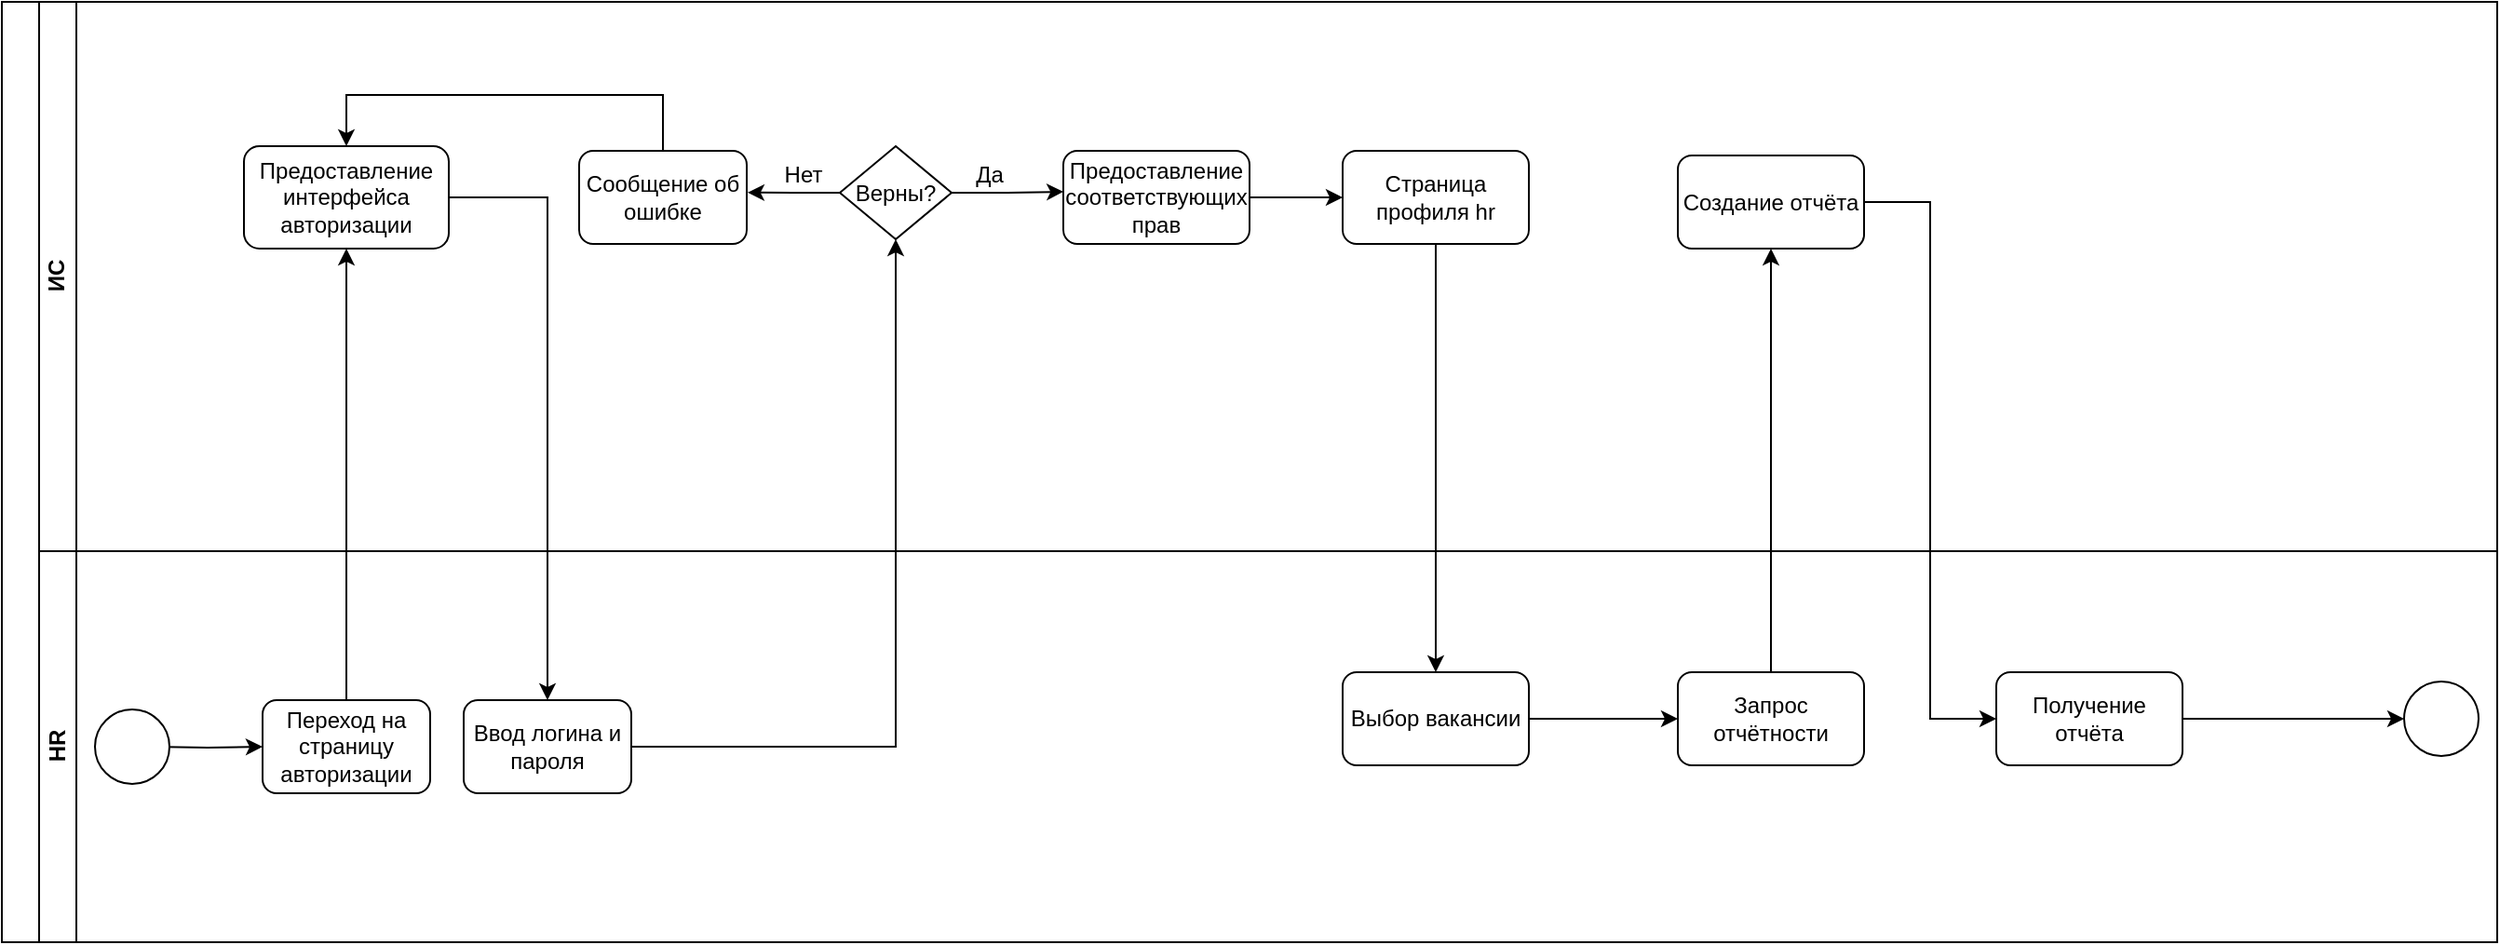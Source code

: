 <mxfile version="27.1.3">
  <diagram id="prtHgNgQTEPvFCAcTncT" name="Page-1">
    <mxGraphModel dx="1219" dy="1917" grid="1" gridSize="10" guides="1" tooltips="1" connect="1" arrows="1" fold="1" page="1" pageScale="1" pageWidth="827" pageHeight="1169" math="0" shadow="0">
      <root>
        <mxCell id="0" />
        <mxCell id="1" parent="0" />
        <mxCell id="dNxyNK7c78bLwvsdeMH5-19" value="" style="swimlane;html=1;childLayout=stackLayout;resizeParent=1;resizeParentMax=0;horizontal=0;startSize=20;horizontalStack=0;" parent="1" vertex="1">
          <mxGeometry x="120" y="-20" width="1340" height="505" as="geometry">
            <mxRectangle x="120" y="120" width="40" height="50" as="alternateBounds" />
          </mxGeometry>
        </mxCell>
        <mxCell id="HvoWI6OGCxwj3gX3Fiqv-7" style="edgeStyle=orthogonalEdgeStyle;rounded=0;orthogonalLoop=1;jettySize=auto;html=1;" parent="dNxyNK7c78bLwvsdeMH5-19" source="HvoWI6OGCxwj3gX3Fiqv-4" target="HvoWI6OGCxwj3gX3Fiqv-6" edge="1">
          <mxGeometry relative="1" as="geometry" />
        </mxCell>
        <mxCell id="HvoWI6OGCxwj3gX3Fiqv-9" style="edgeStyle=orthogonalEdgeStyle;rounded=0;orthogonalLoop=1;jettySize=auto;html=1;entryX=0.5;entryY=1;entryDx=0;entryDy=0;" parent="dNxyNK7c78bLwvsdeMH5-19" source="HvoWI6OGCxwj3gX3Fiqv-6" target="HvoWI6OGCxwj3gX3Fiqv-8" edge="1">
          <mxGeometry relative="1" as="geometry" />
        </mxCell>
        <mxCell id="dNxyNK7c78bLwvsdeMH5-20" value="ИС" style="swimlane;html=1;startSize=20;horizontal=0;" parent="dNxyNK7c78bLwvsdeMH5-19" vertex="1">
          <mxGeometry x="20" width="1320" height="295" as="geometry" />
        </mxCell>
        <mxCell id="HvoWI6OGCxwj3gX3Fiqv-4" value="Предоставление интерфейса авторизации" style="rounded=1;whiteSpace=wrap;html=1;" parent="dNxyNK7c78bLwvsdeMH5-20" vertex="1">
          <mxGeometry x="110" y="77.5" width="110" height="55" as="geometry" />
        </mxCell>
        <mxCell id="HvoWI6OGCxwj3gX3Fiqv-8" value="Верны?" style="rhombus;whiteSpace=wrap;html=1;" parent="dNxyNK7c78bLwvsdeMH5-20" vertex="1">
          <mxGeometry x="430" y="77.5" width="60" height="50" as="geometry" />
        </mxCell>
        <mxCell id="HvoWI6OGCxwj3gX3Fiqv-14" style="edgeStyle=orthogonalEdgeStyle;rounded=0;orthogonalLoop=1;jettySize=auto;html=1;" parent="dNxyNK7c78bLwvsdeMH5-20" source="HvoWI6OGCxwj3gX3Fiqv-10" target="HvoWI6OGCxwj3gX3Fiqv-4" edge="1">
          <mxGeometry relative="1" as="geometry">
            <Array as="points">
              <mxPoint x="335" y="50" />
              <mxPoint x="165" y="50" />
            </Array>
          </mxGeometry>
        </mxCell>
        <mxCell id="HvoWI6OGCxwj3gX3Fiqv-10" value="Сообщение об ошибке" style="rounded=1;whiteSpace=wrap;html=1;" parent="dNxyNK7c78bLwvsdeMH5-20" vertex="1">
          <mxGeometry x="290" y="80" width="90" height="50" as="geometry" />
        </mxCell>
        <mxCell id="HvoWI6OGCxwj3gX3Fiqv-12" style="edgeStyle=orthogonalEdgeStyle;rounded=0;orthogonalLoop=1;jettySize=auto;html=1;entryX=1.005;entryY=0.448;entryDx=0;entryDy=0;entryPerimeter=0;" parent="dNxyNK7c78bLwvsdeMH5-20" source="HvoWI6OGCxwj3gX3Fiqv-8" target="HvoWI6OGCxwj3gX3Fiqv-10" edge="1">
          <mxGeometry relative="1" as="geometry" />
        </mxCell>
        <mxCell id="HvoWI6OGCxwj3gX3Fiqv-13" value="Нет" style="text;html=1;align=center;verticalAlign=middle;resizable=0;points=[];autosize=1;strokeColor=none;fillColor=none;" parent="dNxyNK7c78bLwvsdeMH5-20" vertex="1">
          <mxGeometry x="390" y="77.5" width="40" height="30" as="geometry" />
        </mxCell>
        <mxCell id="HvoWI6OGCxwj3gX3Fiqv-20" style="edgeStyle=orthogonalEdgeStyle;rounded=0;orthogonalLoop=1;jettySize=auto;html=1;entryX=0;entryY=0.5;entryDx=0;entryDy=0;" parent="dNxyNK7c78bLwvsdeMH5-20" source="HvoWI6OGCxwj3gX3Fiqv-15" target="HvoWI6OGCxwj3gX3Fiqv-19" edge="1">
          <mxGeometry relative="1" as="geometry" />
        </mxCell>
        <mxCell id="HvoWI6OGCxwj3gX3Fiqv-15" value="Предоставление соответствующих прав" style="rounded=1;whiteSpace=wrap;html=1;" parent="dNxyNK7c78bLwvsdeMH5-20" vertex="1">
          <mxGeometry x="550" y="80" width="100" height="50" as="geometry" />
        </mxCell>
        <mxCell id="HvoWI6OGCxwj3gX3Fiqv-17" style="edgeStyle=orthogonalEdgeStyle;rounded=0;orthogonalLoop=1;jettySize=auto;html=1;entryX=0.001;entryY=0.439;entryDx=0;entryDy=0;entryPerimeter=0;" parent="dNxyNK7c78bLwvsdeMH5-20" source="HvoWI6OGCxwj3gX3Fiqv-8" target="HvoWI6OGCxwj3gX3Fiqv-15" edge="1">
          <mxGeometry relative="1" as="geometry" />
        </mxCell>
        <mxCell id="HvoWI6OGCxwj3gX3Fiqv-18" value="Да" style="text;html=1;align=center;verticalAlign=middle;resizable=0;points=[];autosize=1;strokeColor=none;fillColor=none;" parent="dNxyNK7c78bLwvsdeMH5-20" vertex="1">
          <mxGeometry x="490" y="77.5" width="40" height="30" as="geometry" />
        </mxCell>
        <mxCell id="HvoWI6OGCxwj3gX3Fiqv-19" value="Страница профиля hr" style="rounded=1;whiteSpace=wrap;html=1;" parent="dNxyNK7c78bLwvsdeMH5-20" vertex="1">
          <mxGeometry x="700" y="80" width="100" height="50" as="geometry" />
        </mxCell>
        <mxCell id="O4--8-coPDq0EgNFi-sG-39" value="Создание отчёта" style="rounded=1;whiteSpace=wrap;html=1;" vertex="1" parent="dNxyNK7c78bLwvsdeMH5-20">
          <mxGeometry x="880" y="82.5" width="100" height="50" as="geometry" />
        </mxCell>
        <mxCell id="dNxyNK7c78bLwvsdeMH5-22" value="HR" style="swimlane;html=1;startSize=20;horizontal=0;" parent="dNxyNK7c78bLwvsdeMH5-19" vertex="1">
          <mxGeometry x="20" y="295" width="1320" height="210" as="geometry" />
        </mxCell>
        <mxCell id="HvoWI6OGCxwj3gX3Fiqv-3" style="edgeStyle=orthogonalEdgeStyle;rounded=0;orthogonalLoop=1;jettySize=auto;html=1;" parent="dNxyNK7c78bLwvsdeMH5-22" target="HvoWI6OGCxwj3gX3Fiqv-2" edge="1">
          <mxGeometry relative="1" as="geometry">
            <mxPoint x="60" y="105" as="sourcePoint" />
          </mxGeometry>
        </mxCell>
        <mxCell id="HvoWI6OGCxwj3gX3Fiqv-2" value="Переход на страницу авторизации" style="rounded=1;whiteSpace=wrap;html=1;" parent="dNxyNK7c78bLwvsdeMH5-22" vertex="1">
          <mxGeometry x="120" y="80" width="90" height="50" as="geometry" />
        </mxCell>
        <mxCell id="HvoWI6OGCxwj3gX3Fiqv-6" value="Ввод логина и пароля" style="rounded=1;whiteSpace=wrap;html=1;" parent="dNxyNK7c78bLwvsdeMH5-22" vertex="1">
          <mxGeometry x="228" y="80" width="90" height="50" as="geometry" />
        </mxCell>
        <mxCell id="O4--8-coPDq0EgNFi-sG-41" style="edgeStyle=orthogonalEdgeStyle;rounded=0;orthogonalLoop=1;jettySize=auto;html=1;entryX=0;entryY=0.5;entryDx=0;entryDy=0;" edge="1" parent="dNxyNK7c78bLwvsdeMH5-22" source="HvoWI6OGCxwj3gX3Fiqv-21" target="HvoWI6OGCxwj3gX3Fiqv-56">
          <mxGeometry relative="1" as="geometry">
            <mxPoint x="1250" y="105" as="targetPoint" />
          </mxGeometry>
        </mxCell>
        <mxCell id="HvoWI6OGCxwj3gX3Fiqv-21" value="Получение отчёта" style="rounded=1;whiteSpace=wrap;html=1;" parent="dNxyNK7c78bLwvsdeMH5-22" vertex="1">
          <mxGeometry x="1051" y="65" width="100" height="50" as="geometry" />
        </mxCell>
        <mxCell id="HvoWI6OGCxwj3gX3Fiqv-56" value="" style="ellipse;whiteSpace=wrap;html=1;" parent="dNxyNK7c78bLwvsdeMH5-22" vertex="1">
          <mxGeometry x="1270" y="70" width="40" height="40" as="geometry" />
        </mxCell>
        <mxCell id="HvoWI6OGCxwj3gX3Fiqv-67" value="" style="ellipse;whiteSpace=wrap;html=1;" parent="dNxyNK7c78bLwvsdeMH5-22" vertex="1">
          <mxGeometry x="30" y="85" width="40" height="40" as="geometry" />
        </mxCell>
        <mxCell id="O4--8-coPDq0EgNFi-sG-38" style="edgeStyle=orthogonalEdgeStyle;rounded=0;orthogonalLoop=1;jettySize=auto;html=1;entryX=0;entryY=0.5;entryDx=0;entryDy=0;" edge="1" parent="dNxyNK7c78bLwvsdeMH5-22" source="O4--8-coPDq0EgNFi-sG-32" target="O4--8-coPDq0EgNFi-sG-37">
          <mxGeometry relative="1" as="geometry" />
        </mxCell>
        <mxCell id="O4--8-coPDq0EgNFi-sG-32" value="Выбор вакансии" style="rounded=1;whiteSpace=wrap;html=1;" vertex="1" parent="dNxyNK7c78bLwvsdeMH5-22">
          <mxGeometry x="700" y="65" width="100" height="50" as="geometry" />
        </mxCell>
        <mxCell id="O4--8-coPDq0EgNFi-sG-37" value="Запрос отчётности" style="rounded=1;whiteSpace=wrap;html=1;" vertex="1" parent="dNxyNK7c78bLwvsdeMH5-22">
          <mxGeometry x="880" y="65" width="100" height="50" as="geometry" />
        </mxCell>
        <mxCell id="HvoWI6OGCxwj3gX3Fiqv-68" value="" style="endArrow=classic;html=1;rounded=0;entryX=0.5;entryY=1;entryDx=0;entryDy=0;exitX=0.5;exitY=0;exitDx=0;exitDy=0;" parent="dNxyNK7c78bLwvsdeMH5-19" source="HvoWI6OGCxwj3gX3Fiqv-2" target="HvoWI6OGCxwj3gX3Fiqv-4" edge="1">
          <mxGeometry width="50" height="50" relative="1" as="geometry">
            <mxPoint x="130" y="300" as="sourcePoint" />
            <mxPoint x="180" y="250" as="targetPoint" />
          </mxGeometry>
        </mxCell>
        <mxCell id="O4--8-coPDq0EgNFi-sG-33" style="edgeStyle=orthogonalEdgeStyle;rounded=0;orthogonalLoop=1;jettySize=auto;html=1;" edge="1" parent="dNxyNK7c78bLwvsdeMH5-19" source="HvoWI6OGCxwj3gX3Fiqv-19" target="O4--8-coPDq0EgNFi-sG-32">
          <mxGeometry relative="1" as="geometry" />
        </mxCell>
        <mxCell id="O4--8-coPDq0EgNFi-sG-36" style="edgeStyle=orthogonalEdgeStyle;rounded=0;orthogonalLoop=1;jettySize=auto;html=1;entryX=0;entryY=0.5;entryDx=0;entryDy=0;exitX=1;exitY=0.5;exitDx=0;exitDy=0;" edge="1" parent="dNxyNK7c78bLwvsdeMH5-19" source="O4--8-coPDq0EgNFi-sG-39" target="HvoWI6OGCxwj3gX3Fiqv-21">
          <mxGeometry relative="1" as="geometry">
            <mxPoint x="1020" y="120.059" as="sourcePoint" />
          </mxGeometry>
        </mxCell>
        <mxCell id="O4--8-coPDq0EgNFi-sG-40" style="edgeStyle=orthogonalEdgeStyle;rounded=0;orthogonalLoop=1;jettySize=auto;html=1;entryX=0.5;entryY=1;entryDx=0;entryDy=0;" edge="1" parent="dNxyNK7c78bLwvsdeMH5-19" source="O4--8-coPDq0EgNFi-sG-37" target="O4--8-coPDq0EgNFi-sG-39">
          <mxGeometry relative="1" as="geometry" />
        </mxCell>
      </root>
    </mxGraphModel>
  </diagram>
</mxfile>
